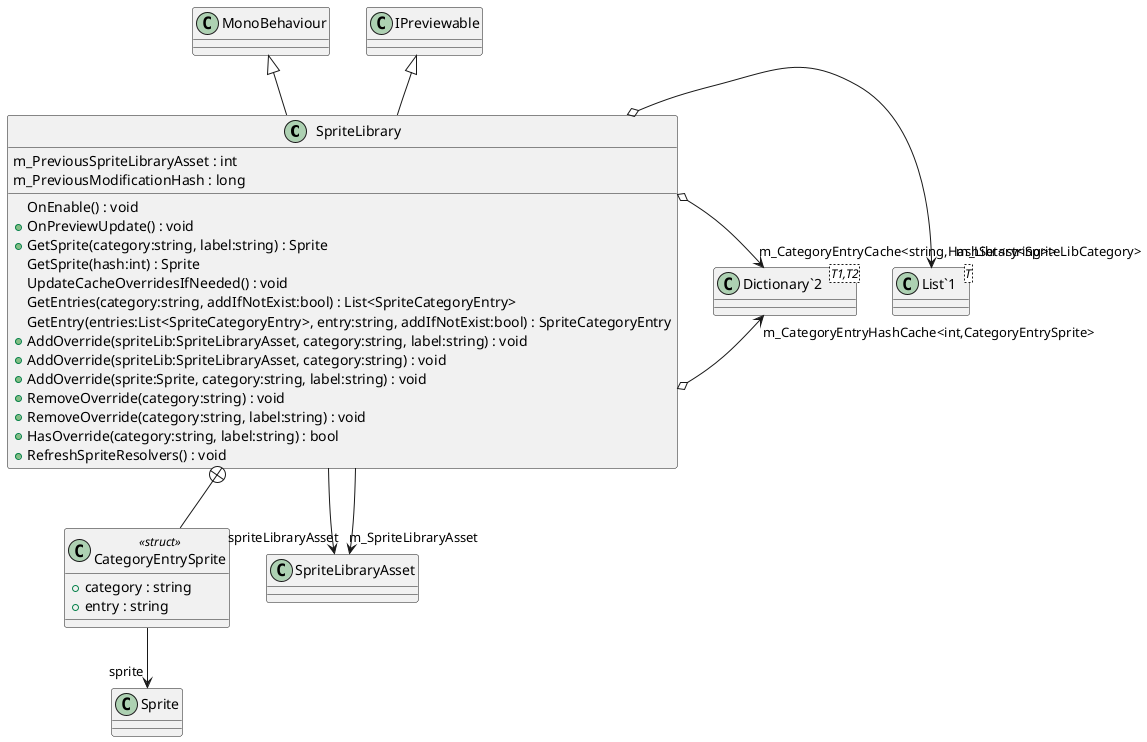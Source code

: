 @startuml
class SpriteLibrary {
    m_PreviousSpriteLibraryAsset : int
    m_PreviousModificationHash : long
    OnEnable() : void
    + OnPreviewUpdate() : void
    + GetSprite(category:string, label:string) : Sprite
    GetSprite(hash:int) : Sprite
    UpdateCacheOverridesIfNeeded() : void
    GetEntries(category:string, addIfNotExist:bool) : List<SpriteCategoryEntry>
    GetEntry(entries:List<SpriteCategoryEntry>, entry:string, addIfNotExist:bool) : SpriteCategoryEntry
    + AddOverride(spriteLib:SpriteLibraryAsset, category:string, label:string) : void
    + AddOverride(spriteLib:SpriteLibraryAsset, category:string) : void
    + AddOverride(sprite:Sprite, category:string, label:string) : void
    + RemoveOverride(category:string) : void
    + RemoveOverride(category:string, label:string) : void
    + HasOverride(category:string, label:string) : bool
    + RefreshSpriteResolvers() : void
}
class CategoryEntrySprite <<struct>> {
    + category : string
    + entry : string
}
class "List`1"<T> {
}
class "Dictionary`2"<T1,T2> {
}
MonoBehaviour <|-- SpriteLibrary
IPreviewable <|-- SpriteLibrary
SpriteLibrary o-> "m_Library<SpriteLibCategory>" "List`1"
SpriteLibrary --> "m_SpriteLibraryAsset" SpriteLibraryAsset
SpriteLibrary o-> "m_CategoryEntryHashCache<int,CategoryEntrySprite>" "Dictionary`2"
SpriteLibrary o-> "m_CategoryEntryCache<string,HashSet<string>>" "Dictionary`2"
SpriteLibrary --> "spriteLibraryAsset" SpriteLibraryAsset
SpriteLibrary +-- CategoryEntrySprite
CategoryEntrySprite --> "sprite" Sprite
@enduml
